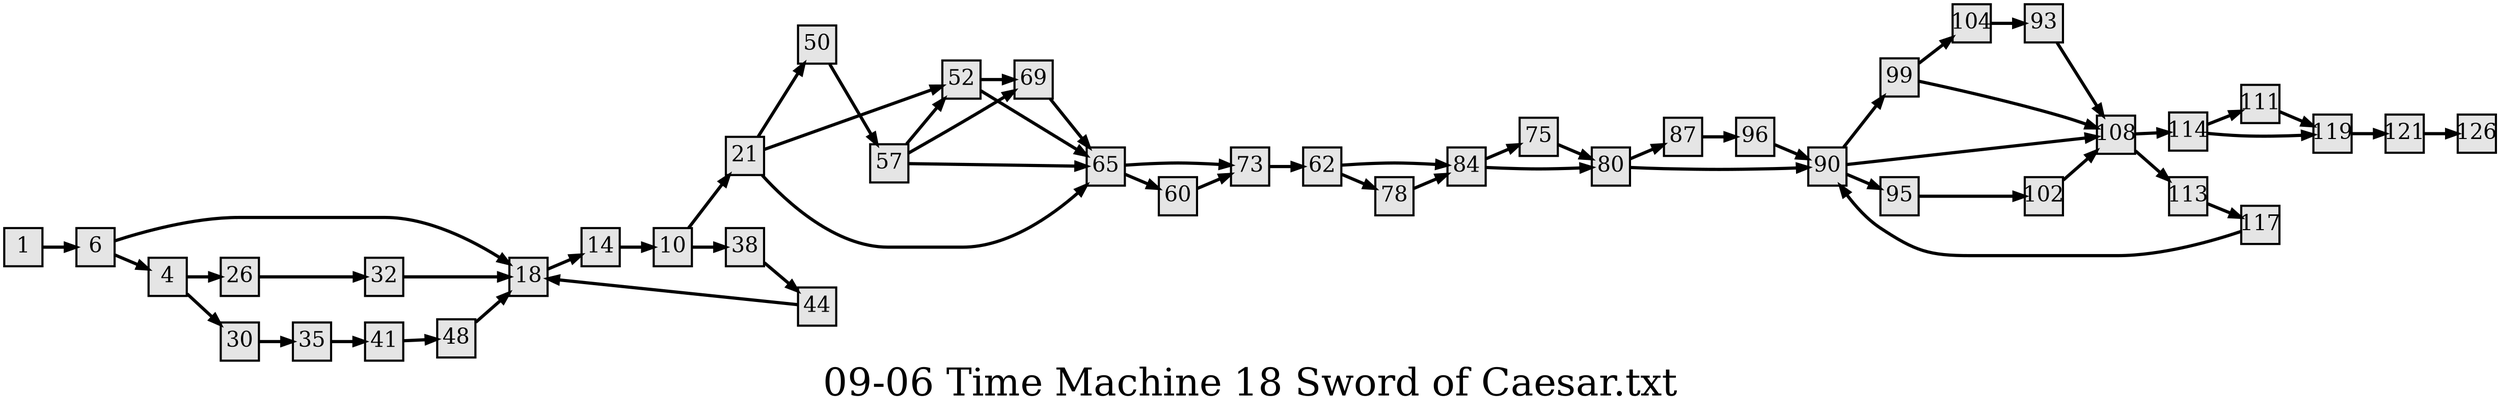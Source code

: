 digraph g{
  graph [ label="09-06 Time Machine 18 Sword of Caesar.txt" rankdir=LR, ordering=out, fontsize=36, nodesep="0.35", ranksep="0.45"];
  node  [shape=rect, penwidth=2, fontsize=20, style=filled, fillcolor=grey90, margin="0,0", labelfloat=true, regular=true, fixedsize=true];
  edge  [labelfloat=true, penwidth=3, fontsize=12];

  1 -> 6;
  4 -> 26;
  4 -> 30;
  6 -> 18;
  6 -> 4;
  10 -> 21;
  10 -> 38;
  14 -> 10;
  18 -> 14;
  21 -> 50;
  21 -> 52;
  21 -> 65;
  26 -> 32;
  30 -> 35;
  32 -> 18;
  35 -> 41;
  38 -> 44;
  41 -> 48;
  44 -> 18;
  48 -> 18;
  50 -> 57;
  52 -> 69;
  52 -> 65;
  57 -> 52;
  57 -> 69;
  57 -> 65;
  60 -> 73;
  62 -> 84;
  62 -> 78;
  65 -> 73;
  65 -> 60;
  69 -> 65;
  73 -> 62;
  75 -> 80;
  78 -> 84;
  80 -> 87;
  80 -> 90;
  84 -> 75;
  84 -> 80;
  87 -> 96;
  90 -> 99;
  90 -> 108;
  90 -> 95;
  93 -> 108;
  95 -> 102;
  96 -> 90;
  99 -> 104;
  99 -> 108;
  102 -> 108;
  104 -> 93;
  108 -> 114;
  108 -> 113;
  111 -> 119;
  113 -> 117;
  114 -> 111;
  114 -> 119;
  117 -> 90;
  119 -> 121;
  121 -> 126;
}

